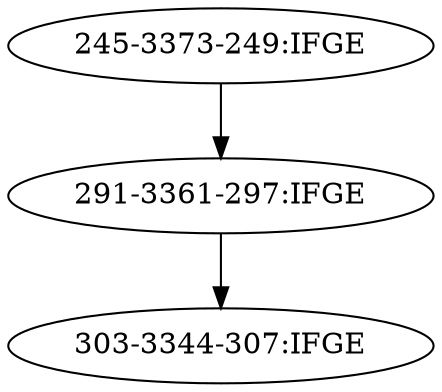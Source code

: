 digraph depgraph {
"245-3373-249:IFGE"
"245-3373-249:IFGE" -> "291-3361-297:IFGE"
"291-3361-297:IFGE" -> "303-3344-307:IFGE"
}